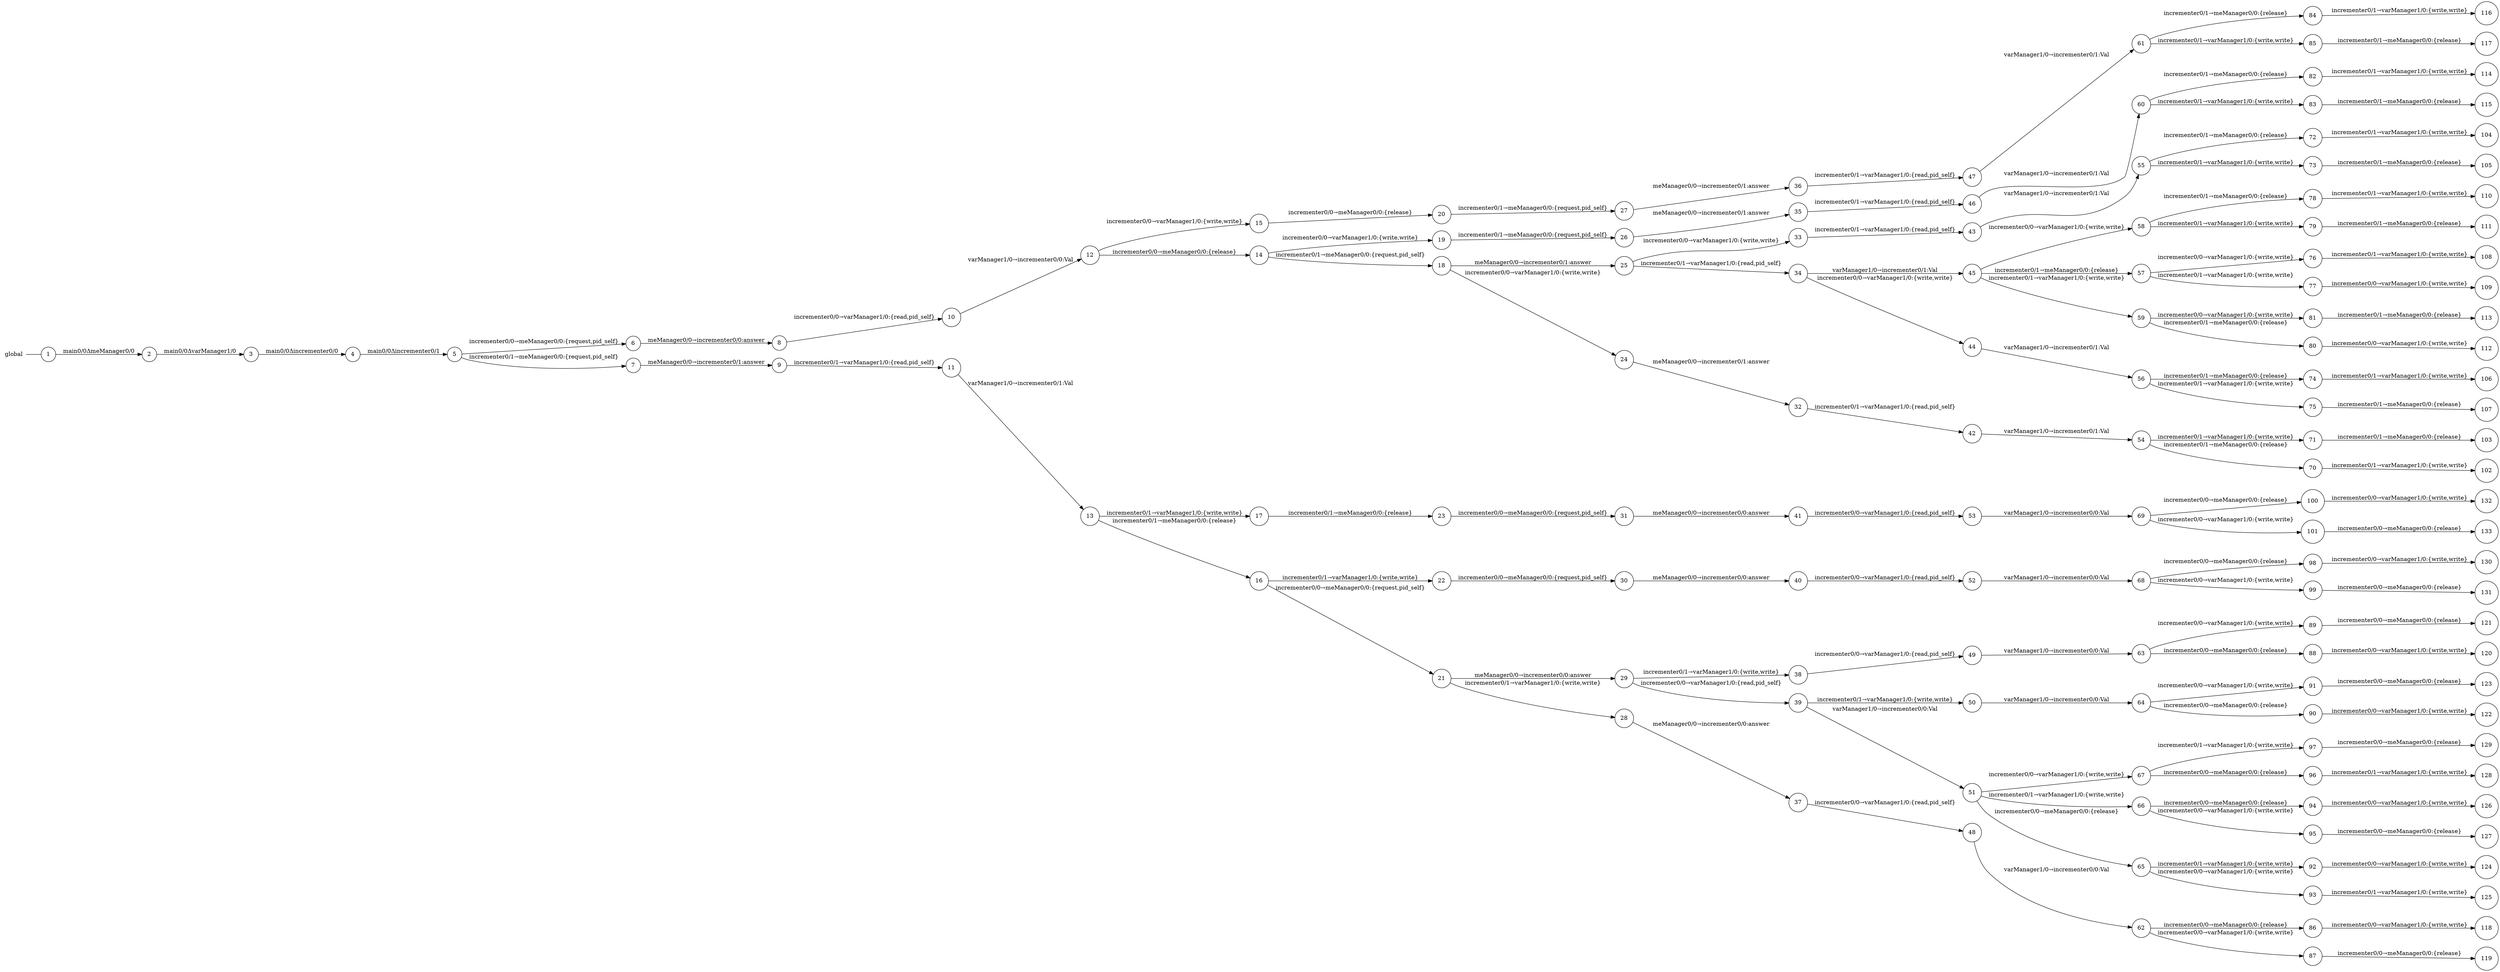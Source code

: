 digraph global {
	rankdir="LR";
	n_0 [label="global", shape="plaintext"];
	n_1 [id="33", shape=circle, label="33"];
	n_2 [id="34", shape=circle, label="34"];
	n_3 [id="20", shape=circle, label="20"];
	n_4 [id="58", shape=circle, label="58"];
	n_5 [id="119", shape=circle, label="119"];
	n_6 [id="129", shape=circle, label="129"];
	n_7 [id="57", shape=circle, label="57"];
	n_8 [id="98", shape=circle, label="98"];
	n_9 [id="91", shape=circle, label="91"];
	n_10 [id="78", shape=circle, label="78"];
	n_11 [id="102", shape=circle, label="102"];
	n_12 [id="27", shape=circle, label="27"];
	n_13 [id="118", shape=circle, label="118"];
	n_14 [id="114", shape=circle, label="114"];
	n_15 [id="89", shape=circle, label="89"];
	n_16 [id="47", shape=circle, label="47"];
	n_17 [id="29", shape=circle, label="29"];
	n_18 [id="23", shape=circle, label="23"];
	n_19 [id="110", shape=circle, label="110"];
	n_20 [id="72", shape=circle, label="72"];
	n_21 [id="122", shape=circle, label="122"];
	n_22 [id="55", shape=circle, label="55"];
	n_23 [id="82", shape=circle, label="82"];
	n_24 [id="117", shape=circle, label="117"];
	n_25 [id="25", shape=circle, label="25"];
	n_26 [id="120", shape=circle, label="120"];
	n_27 [id="68", shape=circle, label="68"];
	n_28 [id="83", shape=circle, label="83"];
	n_29 [id="36", shape=circle, label="36"];
	n_30 [id="94", shape=circle, label="94"];
	n_31 [id="84", shape=circle, label="84"];
	n_32 [id="5", shape=circle, label="5"];
	n_33 [id="81", shape=circle, label="81"];
	n_34 [id="74", shape=circle, label="74"];
	n_35 [id="92", shape=circle, label="92"];
	n_36 [id="63", shape=circle, label="63"];
	n_37 [id="28", shape=circle, label="28"];
	n_38 [id="64", shape=circle, label="64"];
	n_39 [id="86", shape=circle, label="86"];
	n_40 [id="15", shape=circle, label="15"];
	n_41 [id="87", shape=circle, label="87"];
	n_42 [id="42", shape=circle, label="42"];
	n_43 [id="19", shape=circle, label="19"];
	n_44 [id="12", shape=circle, label="12"];
	n_45 [id="11", shape=circle, label="11"];
	n_46 [id="116", shape=circle, label="116"];
	n_47 [id="112", shape=circle, label="112"];
	n_48 [id="99", shape=circle, label="99"];
	n_49 [id="17", shape=circle, label="17"];
	n_50 [id="53", shape=circle, label="53"];
	n_51 [id="50", shape=circle, label="50"];
	n_52 [id="62", shape=circle, label="62"];
	n_53 [id="67", shape=circle, label="67"];
	n_54 [id="54", shape=circle, label="54"];
	n_55 [id="18", shape=circle, label="18"];
	n_56 [id="61", shape=circle, label="61"];
	n_57 [id="113", shape=circle, label="113"];
	n_58 [id="37", shape=circle, label="37"];
	n_59 [id="80", shape=circle, label="80"];
	n_60 [id="51", shape=circle, label="51"];
	n_61 [id="14", shape=circle, label="14"];
	n_62 [id="66", shape=circle, label="66"];
	n_63 [id="93", shape=circle, label="93"];
	n_64 [id="132", shape=circle, label="132"];
	n_65 [id="100", shape=circle, label="100"];
	n_66 [id="6", shape=circle, label="6"];
	n_67 [id="126", shape=circle, label="126"];
	n_68 [id="38", shape=circle, label="38"];
	n_69 [id="13", shape=circle, label="13"];
	n_70 [id="24", shape=circle, label="24"];
	n_71 [id="10", shape=circle, label="10"];
	n_72 [id="79", shape=circle, label="79"];
	n_73 [id="43", shape=circle, label="43"];
	n_74 [id="30", shape=circle, label="30"];
	n_75 [id="71", shape=circle, label="71"];
	n_76 [id="59", shape=circle, label="59"];
	n_77 [id="40", shape=circle, label="40"];
	n_78 [id="22", shape=circle, label="22"];
	n_79 [id="105", shape=circle, label="105"];
	n_80 [id="106", shape=circle, label="106"];
	n_81 [id="101", shape=circle, label="101"];
	n_82 [id="65", shape=circle, label="65"];
	n_83 [id="73", shape=circle, label="73"];
	n_84 [id="131", shape=circle, label="131"];
	n_85 [id="39", shape=circle, label="39"];
	n_86 [id="123", shape=circle, label="123"];
	n_87 [id="108", shape=circle, label="108"];
	n_88 [id="60", shape=circle, label="60"];
	n_89 [id="1", shape=circle, label="1"];
	n_0 -> n_89 [arrowhead=none];
	n_90 [id="115", shape=circle, label="115"];
	n_91 [id="45", shape=circle, label="45"];
	n_92 [id="26", shape=circle, label="26"];
	n_93 [id="133", shape=circle, label="133"];
	n_94 [id="76", shape=circle, label="76"];
	n_95 [id="9", shape=circle, label="9"];
	n_96 [id="2", shape=circle, label="2"];
	n_97 [id="104", shape=circle, label="104"];
	n_98 [id="97", shape=circle, label="97"];
	n_99 [id="21", shape=circle, label="21"];
	n_100 [id="127", shape=circle, label="127"];
	n_101 [id="107", shape=circle, label="107"];
	n_102 [id="44", shape=circle, label="44"];
	n_103 [id="69", shape=circle, label="69"];
	n_104 [id="46", shape=circle, label="46"];
	n_105 [id="95", shape=circle, label="95"];
	n_106 [id="77", shape=circle, label="77"];
	n_107 [id="8", shape=circle, label="8"];
	n_108 [id="96", shape=circle, label="96"];
	n_109 [id="124", shape=circle, label="124"];
	n_110 [id="48", shape=circle, label="48"];
	n_111 [id="88", shape=circle, label="88"];
	n_112 [id="109", shape=circle, label="109"];
	n_113 [id="130", shape=circle, label="130"];
	n_114 [id="103", shape=circle, label="103"];
	n_115 [id="128", shape=circle, label="128"];
	n_116 [id="4", shape=circle, label="4"];
	n_117 [id="70", shape=circle, label="70"];
	n_118 [id="35", shape=circle, label="35"];
	n_119 [id="121", shape=circle, label="121"];
	n_120 [id="31", shape=circle, label="31"];
	n_121 [id="32", shape=circle, label="32"];
	n_122 [id="85", shape=circle, label="85"];
	n_123 [id="41", shape=circle, label="41"];
	n_124 [id="7", shape=circle, label="7"];
	n_125 [id="90", shape=circle, label="90"];
	n_126 [id="75", shape=circle, label="75"];
	n_127 [id="3", shape=circle, label="3"];
	n_128 [id="52", shape=circle, label="52"];
	n_129 [id="56", shape=circle, label="56"];
	n_130 [id="125", shape=circle, label="125"];
	n_131 [id="49", shape=circle, label="49"];
	n_132 [id="111", shape=circle, label="111"];
	n_133 [id="16", shape=circle, label="16"];

	n_125 -> n_21 [id="[$e|120]", label="incrementer0/0→varManager1/0:{write,write}"];
	n_33 -> n_57 [id="[$e|111]", label="incrementer0/1→meManager0/0:{release}"];
	n_110 -> n_52 [id="[$e|60]", label="varManager1/0→incrementer0/0:Val"];
	n_60 -> n_53 [id="[$e|65]", label="incrementer0/0→varManager1/0:{write,write}"];
	n_91 -> n_7 [id="[$e|55]", label="incrementer0/1→meManager0/0:{release}"];
	n_133 -> n_99 [id="[$e|19]", label="incrementer0/0→meManager0/0:{request,pid_self}"];
	n_44 -> n_40 [id="[$e|13]", label="incrementer0/0→varManager1/0:{write,write}"];
	n_76 -> n_33 [id="[$e|79]", label="incrementer0/0→varManager1/0:{write,write}"];
	n_22 -> n_20 [id="[$e|70]", label="incrementer0/1→meManager0/0:{release}"];
	n_40 -> n_3 [id="[$e|18]", label="incrementer0/0→meManager0/0:{release}"];
	n_92 -> n_118 [id="[$e|33]", label="meManager0/0→incrementer0/1:answer"];
	n_127 -> n_116 [id="[$e|2]", label="main0/0Δincrementer0/0"];
	n_35 -> n_109 [id="[$e|122]", label="incrementer0/0→varManager1/0:{write,write}"];
	n_31 -> n_46 [id="[$e|114]", label="incrementer0/1→varManager1/0:{write,write}"];
	n_116 -> n_32 [id="[$e|3]", label="main0/0Δincrementer0/1"];
	n_58 -> n_110 [id="[$e|46]", label="incrementer0/0→varManager1/0:{read,pid_self}"];
	n_103 -> n_65 [id="[$e|98]", label="incrementer0/0→meManager0/0:{release}"];
	n_75 -> n_114 [id="[$e|101]", label="incrementer0/1→meManager0/0:{release}"];
	n_78 -> n_74 [id="[$e|28]", label="incrementer0/0→meManager0/0:{request,pid_self}"];
	n_41 -> n_5 [id="[$e|117]", label="incrementer0/0→meManager0/0:{release}"];
	n_1 -> n_73 [id="[$e|41]", label="incrementer0/1→varManager1/0:{read,pid_self}"];
	n_50 -> n_103 [id="[$e|67]", label="varManager1/0→incrementer0/0:Val"];
	n_7 -> n_106 [id="[$e|75]", label="incrementer0/1→varManager1/0:{write,write}"];
	n_73 -> n_22 [id="[$e|53]", label="varManager1/0→incrementer0/1:Val"];
	n_39 -> n_13 [id="[$e|116]", label="incrementer0/0→varManager1/0:{write,write}"];
	n_131 -> n_36 [id="[$e|61]", label="varManager1/0→incrementer0/0:Val"];
	n_133 -> n_78 [id="[$e|20]", label="incrementer0/1→varManager1/0:{write,write}"];
	n_22 -> n_83 [id="[$e|71]", label="incrementer0/1→varManager1/0:{write,write}"];
	n_129 -> n_126 [id="[$e|73]", label="incrementer0/1→varManager1/0:{write,write}"];
	n_2 -> n_91 [id="[$e|43]", label="varManager1/0→incrementer0/1:Val"];
	n_95 -> n_45 [id="[$e|9]", label="incrementer0/1→varManager1/0:{read,pid_self}"];
	n_68 -> n_131 [id="[$e|47]", label="incrementer0/0→varManager1/0:{read,pid_self}"];
	n_54 -> n_117 [id="[$e|68]", label="incrementer0/1→meManager0/0:{release}"];
	n_103 -> n_81 [id="[$e|99]", label="incrementer0/0→varManager1/0:{write,write}"];
	n_82 -> n_35 [id="[$e|90]", label="incrementer0/1→varManager1/0:{write,write}"];
	n_53 -> n_108 [id="[$e|94]", label="incrementer0/0→meManager0/0:{release}"];
	n_7 -> n_94 [id="[$e|74]", label="incrementer0/0→varManager1/0:{write,write}"];
	n_72 -> n_132 [id="[$e|109]", label="incrementer0/1→meManager0/0:{release}"];
	n_69 -> n_49 [id="[$e|15]", label="incrementer0/1→varManager1/0:{write,write}"];
	n_63 -> n_130 [id="[$e|123]", label="incrementer0/1→varManager1/0:{write,write}"];
	n_36 -> n_111 [id="[$e|86]", label="incrementer0/0→meManager0/0:{release}"];
	n_52 -> n_39 [id="[$e|84]", label="incrementer0/0→meManager0/0:{release}"];
	n_99 -> n_17 [id="[$e|27]", label="meManager0/0→incrementer0/0:answer"];
	n_38 -> n_9 [id="[$e|89]", label="incrementer0/0→varManager1/0:{write,write}"];
	n_106 -> n_112 [id="[$e|107]", label="incrementer0/0→varManager1/0:{write,write}"];
	n_66 -> n_107 [id="[$e|6]", label="meManager0/0→incrementer0/0:answer"];
	n_65 -> n_64 [id="[$e|130]", label="incrementer0/0→varManager1/0:{write,write}"];
	n_17 -> n_68 [id="[$e|36]", label="incrementer0/1→varManager1/0:{write,write}"];
	n_107 -> n_71 [id="[$e|8]", label="incrementer0/0→varManager1/0:{read,pid_self}"];
	n_16 -> n_56 [id="[$e|59]", label="varManager1/0→incrementer0/1:Val"];
	n_88 -> n_28 [id="[$e|81]", label="incrementer0/1→varManager1/0:{write,write}"];
	n_91 -> n_4 [id="[$e|56]", label="incrementer0/0→varManager1/0:{write,write}"];
	n_12 -> n_29 [id="[$e|34]", label="meManager0/0→incrementer0/1:answer"];
	n_37 -> n_58 [id="[$e|35]", label="meManager0/0→incrementer0/0:answer"];
	n_34 -> n_80 [id="[$e|104]", label="incrementer0/1→varManager1/0:{write,write}"];
	n_51 -> n_38 [id="[$e|62]", label="varManager1/0→incrementer0/0:Val"];
	n_83 -> n_79 [id="[$e|103]", label="incrementer0/1→meManager0/0:{release}"];
	n_74 -> n_77 [id="[$e|38]", label="meManager0/0→incrementer0/0:answer"];
	n_89 -> n_96 [id="[$e|0]", label="main0/0ΔmeManager0/0"];
	n_105 -> n_100 [id="[$e|125]", label="incrementer0/0→meManager0/0:{release}"];
	n_98 -> n_6 [id="[$e|127]", label="incrementer0/0→meManager0/0:{release}"];
	n_111 -> n_26 [id="[$e|118]", label="incrementer0/0→varManager1/0:{write,write}"];
	n_126 -> n_101 [id="[$e|105]", label="incrementer0/1→meManager0/0:{release}"];
	n_36 -> n_15 [id="[$e|87]", label="incrementer0/0→varManager1/0:{write,write}"];
	n_123 -> n_50 [id="[$e|51]", label="incrementer0/0→varManager1/0:{read,pid_self}"];
	n_122 -> n_24 [id="[$e|115]", label="incrementer0/1→meManager0/0:{release}"];
	n_25 -> n_1 [id="[$e|31]", label="incrementer0/0→varManager1/0:{write,write}"];
	n_4 -> n_72 [id="[$e|77]", label="incrementer0/1→varManager1/0:{write,write}"];
	n_49 -> n_18 [id="[$e|21]", label="incrementer0/1→meManager0/0:{release}"];
	n_59 -> n_47 [id="[$e|110]", label="incrementer0/0→varManager1/0:{write,write}"];
	n_102 -> n_129 [id="[$e|54]", label="varManager1/0→incrementer0/1:Val"];
	n_85 -> n_51 [id="[$e|48]", label="incrementer0/1→varManager1/0:{write,write}"];
	n_62 -> n_30 [id="[$e|92]", label="incrementer0/0→meManager0/0:{release}"];
	n_20 -> n_97 [id="[$e|102]", label="incrementer0/1→varManager1/0:{write,write}"];
	n_60 -> n_82 [id="[$e|63]", label="incrementer0/0→meManager0/0:{release}"];
	n_94 -> n_87 [id="[$e|106]", label="incrementer0/1→varManager1/0:{write,write}"];
	n_29 -> n_16 [id="[$e|45]", label="incrementer0/1→varManager1/0:{read,pid_self}"];
	n_81 -> n_93 [id="[$e|131]", label="incrementer0/0→meManager0/0:{release}"];
	n_27 -> n_8 [id="[$e|96]", label="incrementer0/0→meManager0/0:{release}"];
	n_91 -> n_76 [id="[$e|57]", label="incrementer0/1→varManager1/0:{write,write}"];
	n_56 -> n_122 [id="[$e|83]", label="incrementer0/1→varManager1/0:{write,write}"];
	n_25 -> n_2 [id="[$e|32]", label="incrementer0/1→varManager1/0:{read,pid_self}"];
	n_99 -> n_37 [id="[$e|26]", label="incrementer0/1→varManager1/0:{write,write}"];
	n_48 -> n_84 [id="[$e|129]", label="incrementer0/0→meManager0/0:{release}"];
	n_56 -> n_31 [id="[$e|82]", label="incrementer0/1→meManager0/0:{release}"];
	n_62 -> n_105 [id="[$e|93]", label="incrementer0/0→varManager1/0:{write,write}"];
	n_85 -> n_60 [id="[$e|49]", label="varManager1/0→incrementer0/0:Val"];
	n_27 -> n_48 [id="[$e|97]", label="incrementer0/0→varManager1/0:{write,write}"];
	n_71 -> n_44 [id="[$e|10]", label="varManager1/0→incrementer0/0:Val"];
	n_38 -> n_125 [id="[$e|88]", label="incrementer0/0→meManager0/0:{release}"];
	n_10 -> n_19 [id="[$e|108]", label="incrementer0/1→varManager1/0:{write,write}"];
	n_52 -> n_41 [id="[$e|85]", label="incrementer0/0→varManager1/0:{write,write}"];
	n_18 -> n_120 [id="[$e|29]", label="incrementer0/0→meManager0/0:{request,pid_self}"];
	n_60 -> n_62 [id="[$e|64]", label="incrementer0/1→varManager1/0:{write,write}"];
	n_2 -> n_102 [id="[$e|42]", label="incrementer0/0→varManager1/0:{write,write}"];
	n_121 -> n_42 [id="[$e|40]", label="incrementer0/1→varManager1/0:{read,pid_self}"];
	n_61 -> n_43 [id="[$e|17]", label="incrementer0/0→varManager1/0:{write,write}"];
	n_96 -> n_127 [id="[$e|1]", label="main0/0ΔvarManager1/0"];
	n_30 -> n_67 [id="[$e|124]", label="incrementer0/0→varManager1/0:{write,write}"];
	n_76 -> n_59 [id="[$e|78]", label="incrementer0/1→meManager0/0:{release}"];
	n_128 -> n_27 [id="[$e|66]", label="varManager1/0→incrementer0/0:Val"];
	n_42 -> n_54 [id="[$e|52]", label="varManager1/0→incrementer0/1:Val"];
	n_43 -> n_92 [id="[$e|24]", label="incrementer0/1→meManager0/0:{request,pid_self}"];
	n_129 -> n_34 [id="[$e|72]", label="incrementer0/1→meManager0/0:{release}"];
	n_69 -> n_133 [id="[$e|14]", label="incrementer0/1→meManager0/0:{release}"];
	n_118 -> n_104 [id="[$e|44]", label="incrementer0/1→varManager1/0:{read,pid_self}"];
	n_17 -> n_85 [id="[$e|37]", label="incrementer0/0→varManager1/0:{read,pid_self}"];
	n_44 -> n_61 [id="[$e|12]", label="incrementer0/0→meManager0/0:{release}"];
	n_124 -> n_95 [id="[$e|7]", label="meManager0/0→incrementer0/1:answer"];
	n_88 -> n_23 [id="[$e|80]", label="incrementer0/1→meManager0/0:{release}"];
	n_23 -> n_14 [id="[$e|112]", label="incrementer0/1→varManager1/0:{write,write}"];
	n_61 -> n_55 [id="[$e|16]", label="incrementer0/1→meManager0/0:{request,pid_self}"];
	n_45 -> n_69 [id="[$e|11]", label="varManager1/0→incrementer0/1:Val"];
	n_108 -> n_115 [id="[$e|126]", label="incrementer0/1→varManager1/0:{write,write}"];
	n_54 -> n_75 [id="[$e|69]", label="incrementer0/1→varManager1/0:{write,write}"];
	n_53 -> n_98 [id="[$e|95]", label="incrementer0/1→varManager1/0:{write,write}"];
	n_70 -> n_121 [id="[$e|30]", label="meManager0/0→incrementer0/1:answer"];
	n_8 -> n_113 [id="[$e|128]", label="incrementer0/0→varManager1/0:{write,write}"];
	n_117 -> n_11 [id="[$e|100]", label="incrementer0/1→varManager1/0:{write,write}"];
	n_4 -> n_10 [id="[$e|76]", label="incrementer0/1→meManager0/0:{release}"];
	n_28 -> n_90 [id="[$e|113]", label="incrementer0/1→meManager0/0:{release}"];
	n_120 -> n_123 [id="[$e|39]", label="meManager0/0→incrementer0/0:answer"];
	n_9 -> n_86 [id="[$e|121]", label="incrementer0/0→meManager0/0:{release}"];
	n_82 -> n_63 [id="[$e|91]", label="incrementer0/0→varManager1/0:{write,write}"];
	n_55 -> n_70 [id="[$e|22]", label="incrementer0/0→varManager1/0:{write,write}"];
	n_3 -> n_12 [id="[$e|25]", label="incrementer0/1→meManager0/0:{request,pid_self}"];
	n_15 -> n_119 [id="[$e|119]", label="incrementer0/0→meManager0/0:{release}"];
	n_77 -> n_128 [id="[$e|50]", label="incrementer0/0→varManager1/0:{read,pid_self}"];
	n_55 -> n_25 [id="[$e|23]", label="meManager0/0→incrementer0/1:answer"];
	n_32 -> n_124 [id="[$e|5]", label="incrementer0/1→meManager0/0:{request,pid_self}"];
	n_104 -> n_88 [id="[$e|58]", label="varManager1/0→incrementer0/1:Val"];
	n_32 -> n_66 [id="[$e|4]", label="incrementer0/0→meManager0/0:{request,pid_self}"];
}
